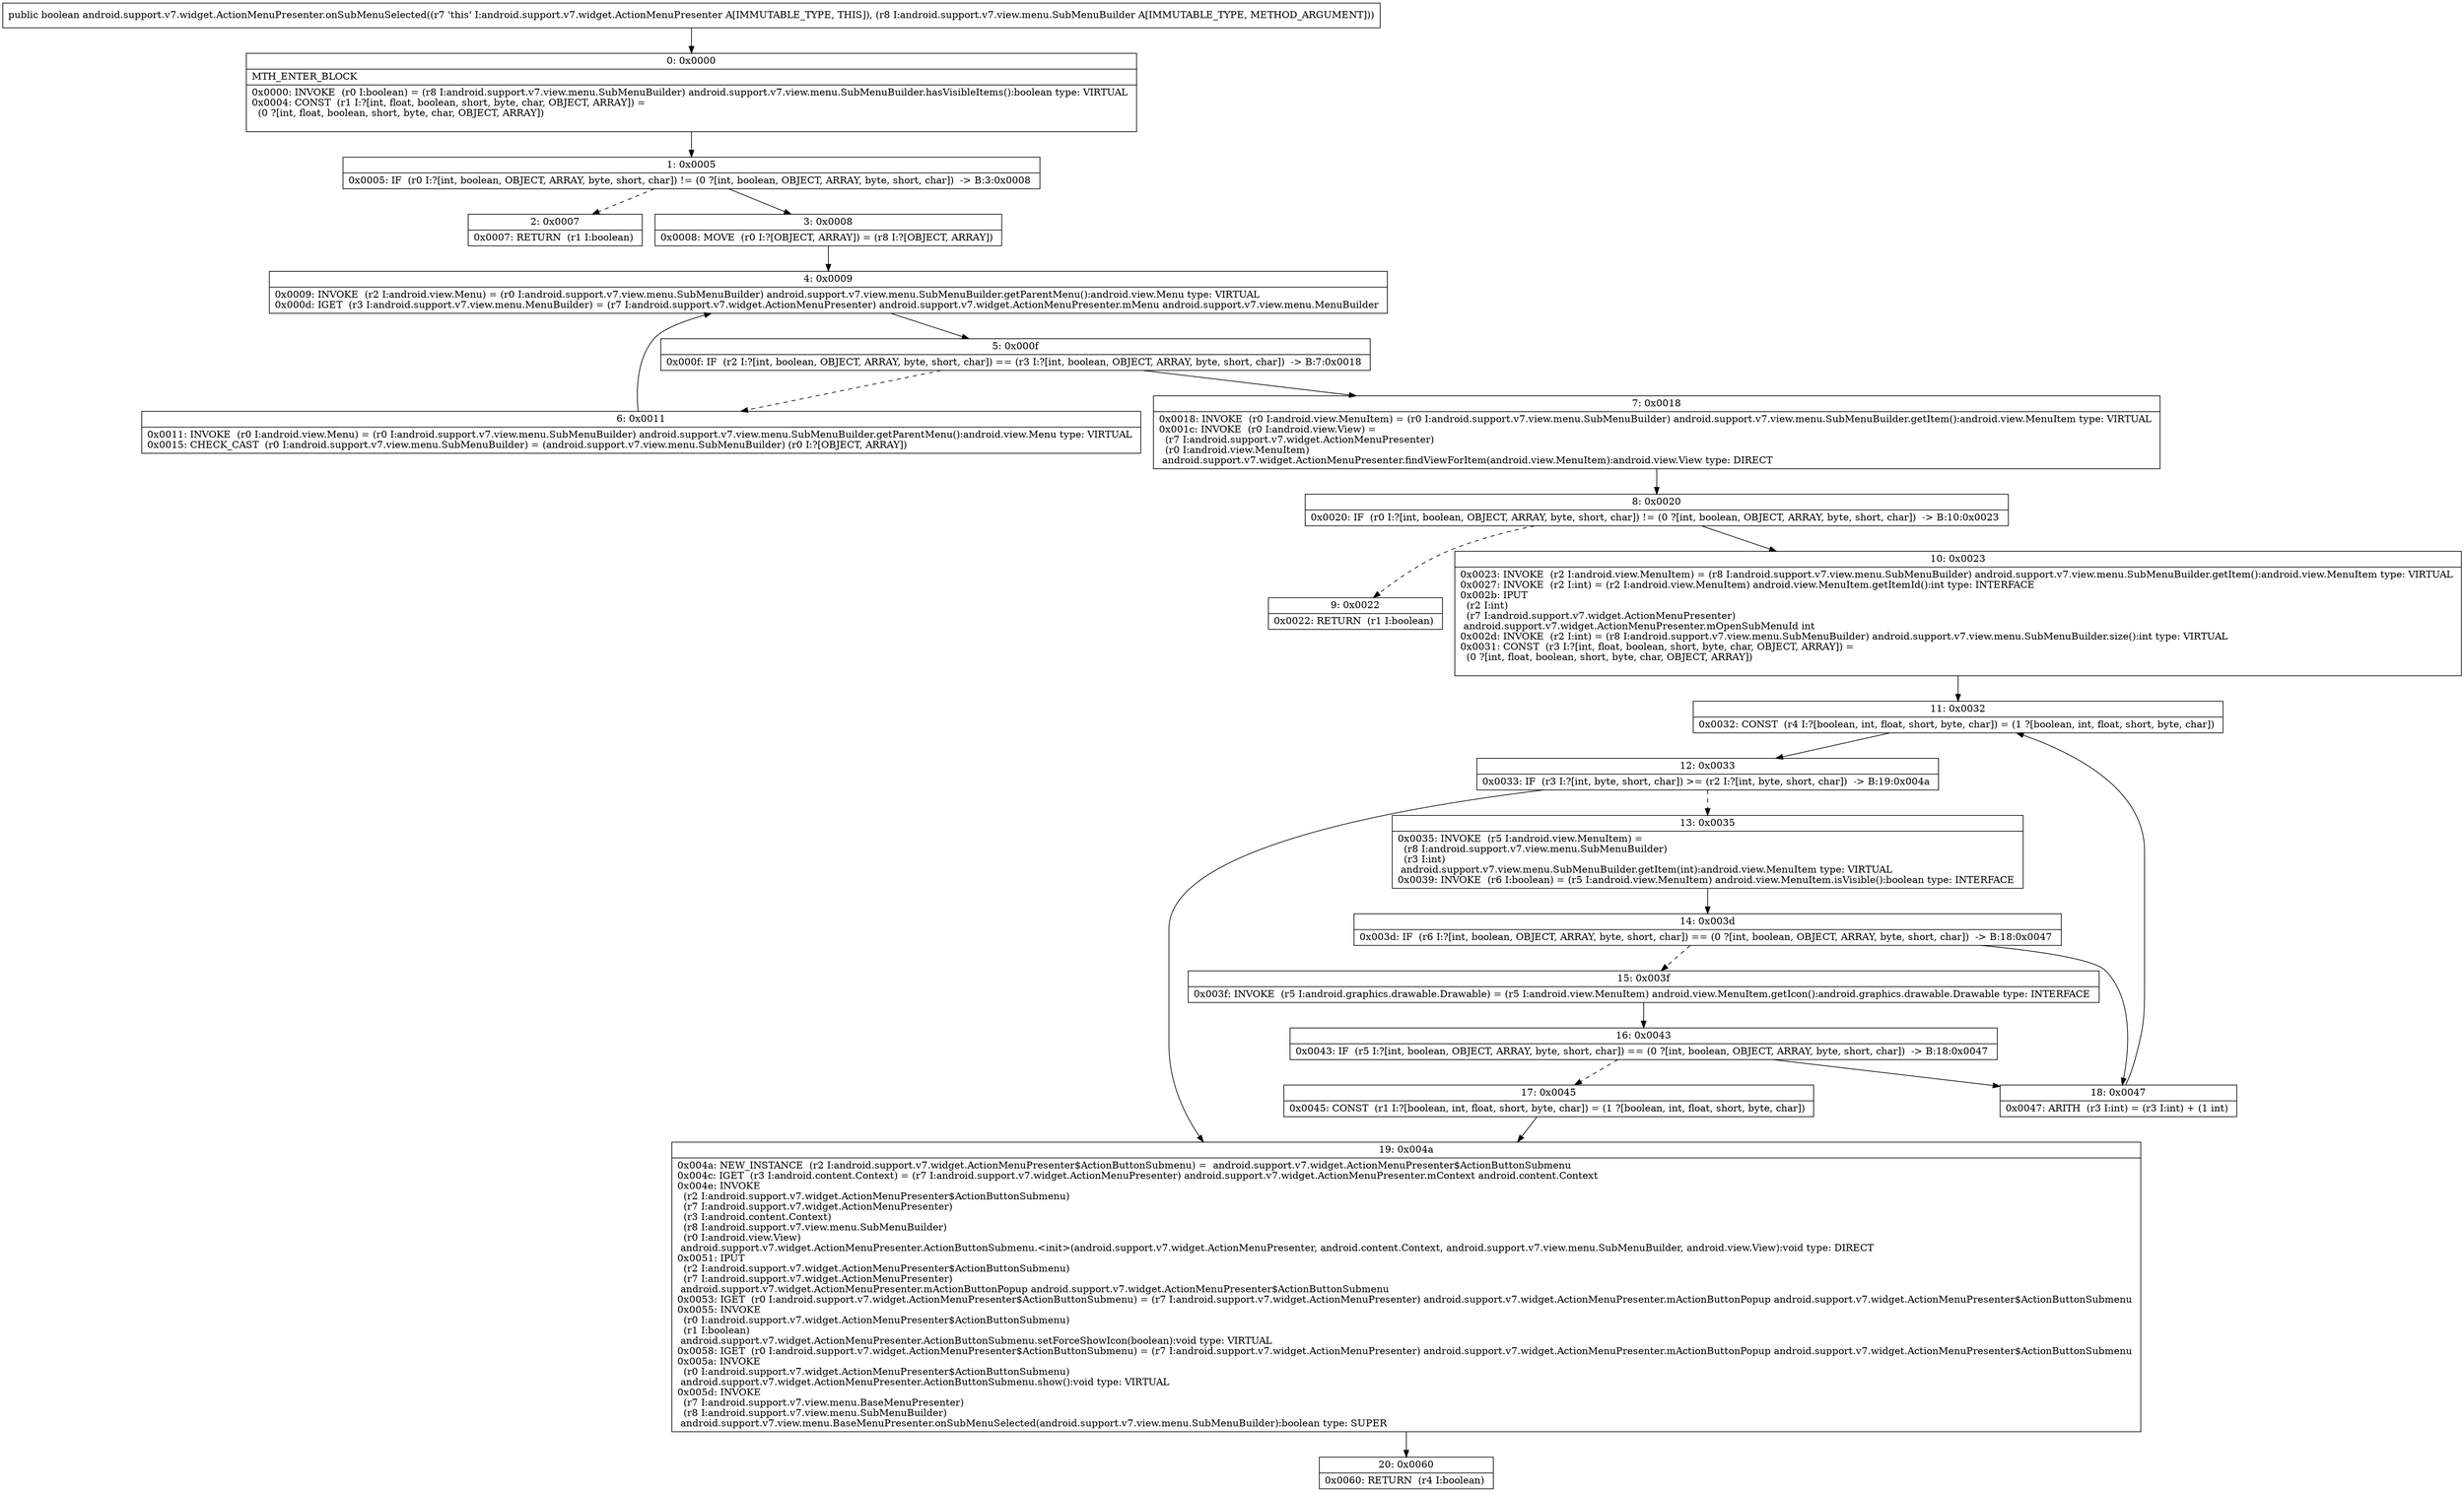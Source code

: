 digraph "CFG forandroid.support.v7.widget.ActionMenuPresenter.onSubMenuSelected(Landroid\/support\/v7\/view\/menu\/SubMenuBuilder;)Z" {
Node_0 [shape=record,label="{0\:\ 0x0000|MTH_ENTER_BLOCK\l|0x0000: INVOKE  (r0 I:boolean) = (r8 I:android.support.v7.view.menu.SubMenuBuilder) android.support.v7.view.menu.SubMenuBuilder.hasVisibleItems():boolean type: VIRTUAL \l0x0004: CONST  (r1 I:?[int, float, boolean, short, byte, char, OBJECT, ARRAY]) = \l  (0 ?[int, float, boolean, short, byte, char, OBJECT, ARRAY])\l \l}"];
Node_1 [shape=record,label="{1\:\ 0x0005|0x0005: IF  (r0 I:?[int, boolean, OBJECT, ARRAY, byte, short, char]) != (0 ?[int, boolean, OBJECT, ARRAY, byte, short, char])  \-\> B:3:0x0008 \l}"];
Node_2 [shape=record,label="{2\:\ 0x0007|0x0007: RETURN  (r1 I:boolean) \l}"];
Node_3 [shape=record,label="{3\:\ 0x0008|0x0008: MOVE  (r0 I:?[OBJECT, ARRAY]) = (r8 I:?[OBJECT, ARRAY]) \l}"];
Node_4 [shape=record,label="{4\:\ 0x0009|0x0009: INVOKE  (r2 I:android.view.Menu) = (r0 I:android.support.v7.view.menu.SubMenuBuilder) android.support.v7.view.menu.SubMenuBuilder.getParentMenu():android.view.Menu type: VIRTUAL \l0x000d: IGET  (r3 I:android.support.v7.view.menu.MenuBuilder) = (r7 I:android.support.v7.widget.ActionMenuPresenter) android.support.v7.widget.ActionMenuPresenter.mMenu android.support.v7.view.menu.MenuBuilder \l}"];
Node_5 [shape=record,label="{5\:\ 0x000f|0x000f: IF  (r2 I:?[int, boolean, OBJECT, ARRAY, byte, short, char]) == (r3 I:?[int, boolean, OBJECT, ARRAY, byte, short, char])  \-\> B:7:0x0018 \l}"];
Node_6 [shape=record,label="{6\:\ 0x0011|0x0011: INVOKE  (r0 I:android.view.Menu) = (r0 I:android.support.v7.view.menu.SubMenuBuilder) android.support.v7.view.menu.SubMenuBuilder.getParentMenu():android.view.Menu type: VIRTUAL \l0x0015: CHECK_CAST  (r0 I:android.support.v7.view.menu.SubMenuBuilder) = (android.support.v7.view.menu.SubMenuBuilder) (r0 I:?[OBJECT, ARRAY]) \l}"];
Node_7 [shape=record,label="{7\:\ 0x0018|0x0018: INVOKE  (r0 I:android.view.MenuItem) = (r0 I:android.support.v7.view.menu.SubMenuBuilder) android.support.v7.view.menu.SubMenuBuilder.getItem():android.view.MenuItem type: VIRTUAL \l0x001c: INVOKE  (r0 I:android.view.View) = \l  (r7 I:android.support.v7.widget.ActionMenuPresenter)\l  (r0 I:android.view.MenuItem)\l android.support.v7.widget.ActionMenuPresenter.findViewForItem(android.view.MenuItem):android.view.View type: DIRECT \l}"];
Node_8 [shape=record,label="{8\:\ 0x0020|0x0020: IF  (r0 I:?[int, boolean, OBJECT, ARRAY, byte, short, char]) != (0 ?[int, boolean, OBJECT, ARRAY, byte, short, char])  \-\> B:10:0x0023 \l}"];
Node_9 [shape=record,label="{9\:\ 0x0022|0x0022: RETURN  (r1 I:boolean) \l}"];
Node_10 [shape=record,label="{10\:\ 0x0023|0x0023: INVOKE  (r2 I:android.view.MenuItem) = (r8 I:android.support.v7.view.menu.SubMenuBuilder) android.support.v7.view.menu.SubMenuBuilder.getItem():android.view.MenuItem type: VIRTUAL \l0x0027: INVOKE  (r2 I:int) = (r2 I:android.view.MenuItem) android.view.MenuItem.getItemId():int type: INTERFACE \l0x002b: IPUT  \l  (r2 I:int)\l  (r7 I:android.support.v7.widget.ActionMenuPresenter)\l android.support.v7.widget.ActionMenuPresenter.mOpenSubMenuId int \l0x002d: INVOKE  (r2 I:int) = (r8 I:android.support.v7.view.menu.SubMenuBuilder) android.support.v7.view.menu.SubMenuBuilder.size():int type: VIRTUAL \l0x0031: CONST  (r3 I:?[int, float, boolean, short, byte, char, OBJECT, ARRAY]) = \l  (0 ?[int, float, boolean, short, byte, char, OBJECT, ARRAY])\l \l}"];
Node_11 [shape=record,label="{11\:\ 0x0032|0x0032: CONST  (r4 I:?[boolean, int, float, short, byte, char]) = (1 ?[boolean, int, float, short, byte, char]) \l}"];
Node_12 [shape=record,label="{12\:\ 0x0033|0x0033: IF  (r3 I:?[int, byte, short, char]) \>= (r2 I:?[int, byte, short, char])  \-\> B:19:0x004a \l}"];
Node_13 [shape=record,label="{13\:\ 0x0035|0x0035: INVOKE  (r5 I:android.view.MenuItem) = \l  (r8 I:android.support.v7.view.menu.SubMenuBuilder)\l  (r3 I:int)\l android.support.v7.view.menu.SubMenuBuilder.getItem(int):android.view.MenuItem type: VIRTUAL \l0x0039: INVOKE  (r6 I:boolean) = (r5 I:android.view.MenuItem) android.view.MenuItem.isVisible():boolean type: INTERFACE \l}"];
Node_14 [shape=record,label="{14\:\ 0x003d|0x003d: IF  (r6 I:?[int, boolean, OBJECT, ARRAY, byte, short, char]) == (0 ?[int, boolean, OBJECT, ARRAY, byte, short, char])  \-\> B:18:0x0047 \l}"];
Node_15 [shape=record,label="{15\:\ 0x003f|0x003f: INVOKE  (r5 I:android.graphics.drawable.Drawable) = (r5 I:android.view.MenuItem) android.view.MenuItem.getIcon():android.graphics.drawable.Drawable type: INTERFACE \l}"];
Node_16 [shape=record,label="{16\:\ 0x0043|0x0043: IF  (r5 I:?[int, boolean, OBJECT, ARRAY, byte, short, char]) == (0 ?[int, boolean, OBJECT, ARRAY, byte, short, char])  \-\> B:18:0x0047 \l}"];
Node_17 [shape=record,label="{17\:\ 0x0045|0x0045: CONST  (r1 I:?[boolean, int, float, short, byte, char]) = (1 ?[boolean, int, float, short, byte, char]) \l}"];
Node_18 [shape=record,label="{18\:\ 0x0047|0x0047: ARITH  (r3 I:int) = (r3 I:int) + (1 int) \l}"];
Node_19 [shape=record,label="{19\:\ 0x004a|0x004a: NEW_INSTANCE  (r2 I:android.support.v7.widget.ActionMenuPresenter$ActionButtonSubmenu) =  android.support.v7.widget.ActionMenuPresenter$ActionButtonSubmenu \l0x004c: IGET  (r3 I:android.content.Context) = (r7 I:android.support.v7.widget.ActionMenuPresenter) android.support.v7.widget.ActionMenuPresenter.mContext android.content.Context \l0x004e: INVOKE  \l  (r2 I:android.support.v7.widget.ActionMenuPresenter$ActionButtonSubmenu)\l  (r7 I:android.support.v7.widget.ActionMenuPresenter)\l  (r3 I:android.content.Context)\l  (r8 I:android.support.v7.view.menu.SubMenuBuilder)\l  (r0 I:android.view.View)\l android.support.v7.widget.ActionMenuPresenter.ActionButtonSubmenu.\<init\>(android.support.v7.widget.ActionMenuPresenter, android.content.Context, android.support.v7.view.menu.SubMenuBuilder, android.view.View):void type: DIRECT \l0x0051: IPUT  \l  (r2 I:android.support.v7.widget.ActionMenuPresenter$ActionButtonSubmenu)\l  (r7 I:android.support.v7.widget.ActionMenuPresenter)\l android.support.v7.widget.ActionMenuPresenter.mActionButtonPopup android.support.v7.widget.ActionMenuPresenter$ActionButtonSubmenu \l0x0053: IGET  (r0 I:android.support.v7.widget.ActionMenuPresenter$ActionButtonSubmenu) = (r7 I:android.support.v7.widget.ActionMenuPresenter) android.support.v7.widget.ActionMenuPresenter.mActionButtonPopup android.support.v7.widget.ActionMenuPresenter$ActionButtonSubmenu \l0x0055: INVOKE  \l  (r0 I:android.support.v7.widget.ActionMenuPresenter$ActionButtonSubmenu)\l  (r1 I:boolean)\l android.support.v7.widget.ActionMenuPresenter.ActionButtonSubmenu.setForceShowIcon(boolean):void type: VIRTUAL \l0x0058: IGET  (r0 I:android.support.v7.widget.ActionMenuPresenter$ActionButtonSubmenu) = (r7 I:android.support.v7.widget.ActionMenuPresenter) android.support.v7.widget.ActionMenuPresenter.mActionButtonPopup android.support.v7.widget.ActionMenuPresenter$ActionButtonSubmenu \l0x005a: INVOKE  \l  (r0 I:android.support.v7.widget.ActionMenuPresenter$ActionButtonSubmenu)\l android.support.v7.widget.ActionMenuPresenter.ActionButtonSubmenu.show():void type: VIRTUAL \l0x005d: INVOKE  \l  (r7 I:android.support.v7.view.menu.BaseMenuPresenter)\l  (r8 I:android.support.v7.view.menu.SubMenuBuilder)\l android.support.v7.view.menu.BaseMenuPresenter.onSubMenuSelected(android.support.v7.view.menu.SubMenuBuilder):boolean type: SUPER \l}"];
Node_20 [shape=record,label="{20\:\ 0x0060|0x0060: RETURN  (r4 I:boolean) \l}"];
MethodNode[shape=record,label="{public boolean android.support.v7.widget.ActionMenuPresenter.onSubMenuSelected((r7 'this' I:android.support.v7.widget.ActionMenuPresenter A[IMMUTABLE_TYPE, THIS]), (r8 I:android.support.v7.view.menu.SubMenuBuilder A[IMMUTABLE_TYPE, METHOD_ARGUMENT])) }"];
MethodNode -> Node_0;
Node_0 -> Node_1;
Node_1 -> Node_2[style=dashed];
Node_1 -> Node_3;
Node_3 -> Node_4;
Node_4 -> Node_5;
Node_5 -> Node_6[style=dashed];
Node_5 -> Node_7;
Node_6 -> Node_4;
Node_7 -> Node_8;
Node_8 -> Node_9[style=dashed];
Node_8 -> Node_10;
Node_10 -> Node_11;
Node_11 -> Node_12;
Node_12 -> Node_13[style=dashed];
Node_12 -> Node_19;
Node_13 -> Node_14;
Node_14 -> Node_15[style=dashed];
Node_14 -> Node_18;
Node_15 -> Node_16;
Node_16 -> Node_17[style=dashed];
Node_16 -> Node_18;
Node_17 -> Node_19;
Node_18 -> Node_11;
Node_19 -> Node_20;
}

